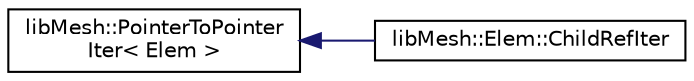 digraph "Graphical Class Hierarchy"
{
  edge [fontname="Helvetica",fontsize="10",labelfontname="Helvetica",labelfontsize="10"];
  node [fontname="Helvetica",fontsize="10",shape=record];
  rankdir="LR";
  Node1 [label="libMesh::PointerToPointer\lIter\< Elem \>",height=0.2,width=0.4,color="black", fillcolor="white", style="filled",URL="$classlibMesh_1_1PointerToPointerIter.html"];
  Node1 -> Node2 [dir="back",color="midnightblue",fontsize="10",style="solid",fontname="Helvetica"];
  Node2 [label="libMesh::Elem::ChildRefIter",height=0.2,width=0.4,color="black", fillcolor="white", style="filled",URL="$classlibMesh_1_1Elem_1_1ChildRefIter.html"];
}
